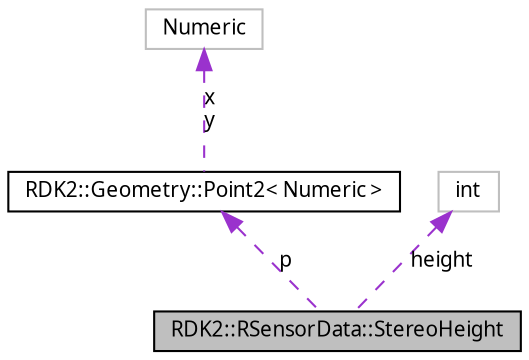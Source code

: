 digraph G
{
  edge [fontname="FreeSans.ttf",fontsize=10,labelfontname="FreeSans.ttf",labelfontsize=10];
  node [fontname="FreeSans.ttf",fontsize=10,shape=record];
  Node1 [label="RDK2::RSensorData::StereoHeight",height=0.2,width=0.4,color="black", fillcolor="grey75", style="filled" fontcolor="black"];
  Node2 -> Node1 [dir=back,color="darkorchid3",fontsize=10,style="dashed",label="p",fontname="FreeSans.ttf"];
  Node2 [label="RDK2::Geometry::Point2\< Numeric \>",height=0.2,width=0.4,color="black", fillcolor="white", style="filled",URL="$struct_r_d_k2_1_1_geometry_1_1_point2.html",tooltip="A generic vector with two components."];
  Node3 -> Node2 [dir=back,color="darkorchid3",fontsize=10,style="dashed",label="x\ny",fontname="FreeSans.ttf"];
  Node3 [label="Numeric",height=0.2,width=0.4,color="grey75", fillcolor="white", style="filled"];
  Node4 -> Node1 [dir=back,color="darkorchid3",fontsize=10,style="dashed",label="height",fontname="FreeSans.ttf"];
  Node4 [label="int",height=0.2,width=0.4,color="grey75", fillcolor="white", style="filled"];
}
